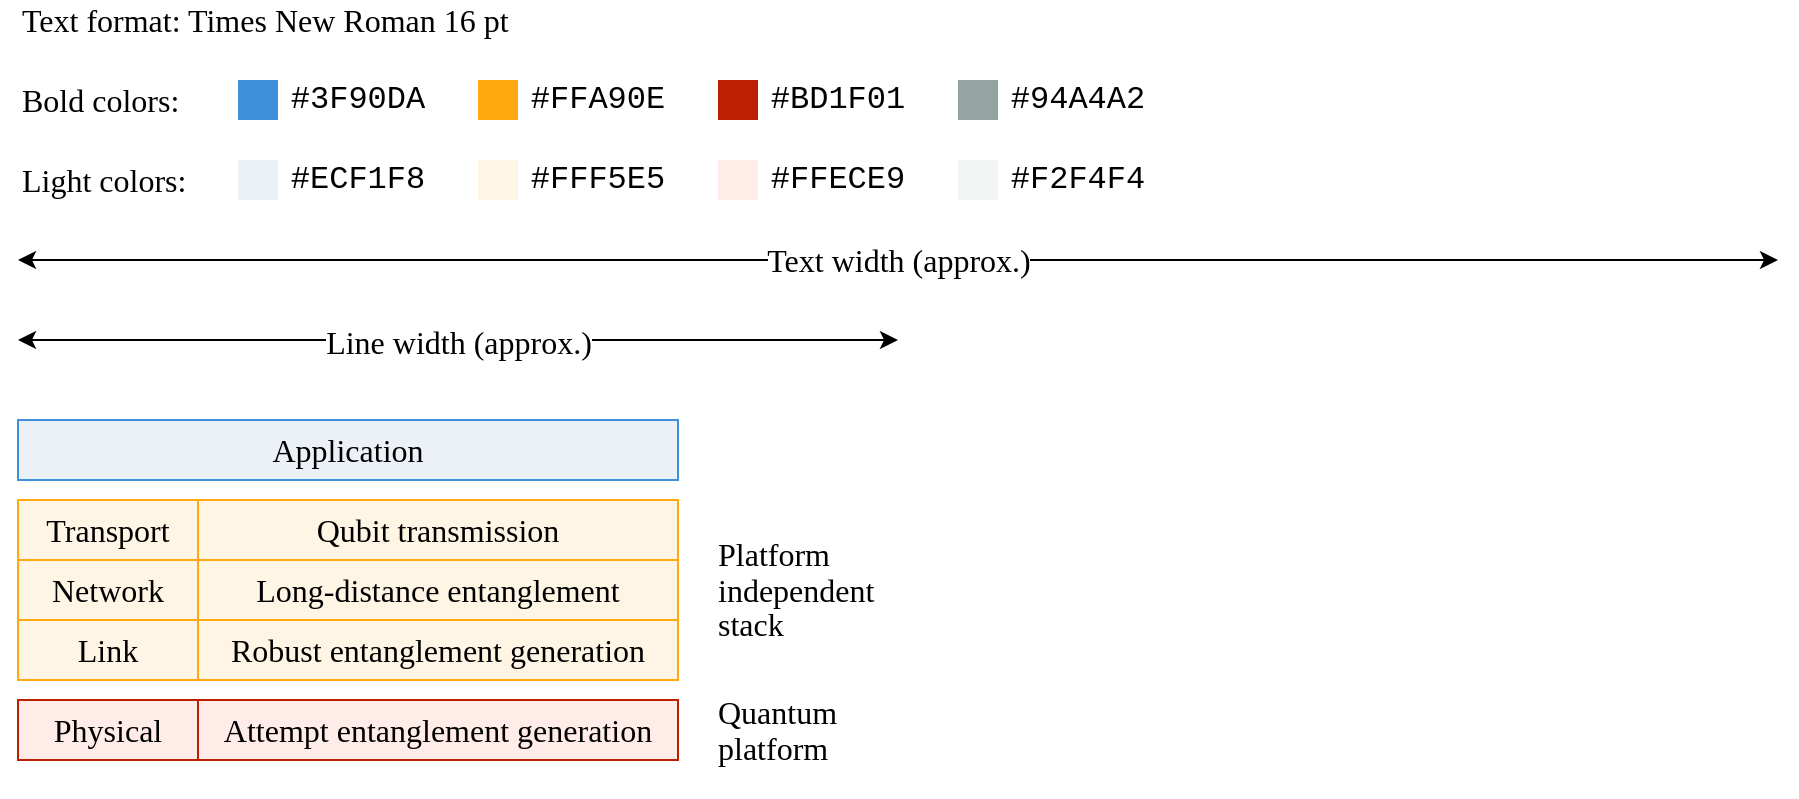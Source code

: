 <mxfile version="20.3.0" type="device"><diagram id="D1HtAhjjhCdzmTIrUNiw" name="Page-1"><mxGraphModel dx="1422" dy="873" grid="1" gridSize="10" guides="1" tooltips="1" connect="1" arrows="1" fold="1" page="1" pageScale="1" pageWidth="1100" pageHeight="850" math="0" shadow="0"><root><mxCell id="0"/><mxCell id="1" parent="0"/><mxCell id="HOQ9eJgj0v2eyHVtLmr2-1" value="" style="endArrow=classic;startArrow=classic;html=1;" parent="1" edge="1"><mxGeometry width="50" height="50" relative="1" as="geometry"><mxPoint x="120" y="160" as="sourcePoint"/><mxPoint x="1000" y="160" as="targetPoint"/></mxGeometry></mxCell><mxCell id="HOQ9eJgj0v2eyHVtLmr2-7" value="Text width (approx.)" style="edgeLabel;html=1;align=center;verticalAlign=middle;resizable=0;points=[];fontSize=16;fontFamily=Times New Roman;" parent="HOQ9eJgj0v2eyHVtLmr2-1" vertex="1" connectable="0"><mxGeometry x="0.509" relative="1" as="geometry"><mxPoint x="-224.17" as="offset"/></mxGeometry></mxCell><mxCell id="HOQ9eJgj0v2eyHVtLmr2-2" value="" style="endArrow=classic;startArrow=classic;html=1;" parent="1" edge="1"><mxGeometry width="50" height="50" relative="1" as="geometry"><mxPoint x="120" y="200" as="sourcePoint"/><mxPoint x="560" y="200.0" as="targetPoint"/></mxGeometry></mxCell><mxCell id="HOQ9eJgj0v2eyHVtLmr2-6" value="Line width (approx.)" style="edgeLabel;html=1;align=center;verticalAlign=middle;resizable=0;points=[];fontSize=16;fontFamily=Times New Roman;spacingLeft=0;" parent="HOQ9eJgj0v2eyHVtLmr2-2" vertex="1" connectable="0"><mxGeometry x="0.038" y="-1" relative="1" as="geometry"><mxPoint x="-8.33" as="offset"/></mxGeometry></mxCell><mxCell id="HOQ9eJgj0v2eyHVtLmr2-10" value="Text format: Times New Roman 16 pt" style="text;html=1;strokeColor=none;fillColor=none;align=left;verticalAlign=middle;whiteSpace=wrap;rounded=0;fontFamily=Times New Roman;fontSize=16;" parent="1" vertex="1"><mxGeometry x="120" y="30" width="280" height="20" as="geometry"/></mxCell><mxCell id="HOQ9eJgj0v2eyHVtLmr2-24" value="Bold colors:" style="text;html=1;strokeColor=none;fillColor=none;align=left;verticalAlign=middle;whiteSpace=wrap;rounded=0;fontFamily=Times New Roman;fontSize=16;" parent="1" vertex="1"><mxGeometry x="120" y="70" width="100" height="20" as="geometry"/></mxCell><mxCell id="HOQ9eJgj0v2eyHVtLmr2-25" value="" style="rounded=0;whiteSpace=wrap;html=1;fontFamily=Times New Roman;fontSize=16;align=center;strokeColor=none;fillColor=#3f90da;" parent="1" vertex="1"><mxGeometry x="230" y="70" width="20" height="20" as="geometry"/></mxCell><mxCell id="HOQ9eJgj0v2eyHVtLmr2-26" value="" style="rounded=0;whiteSpace=wrap;html=1;fontFamily=Times New Roman;fontSize=16;align=center;strokeColor=none;fillColor=#ffa90e;gradientColor=none;" parent="1" vertex="1"><mxGeometry x="350" y="70" width="20" height="20" as="geometry"/></mxCell><mxCell id="HOQ9eJgj0v2eyHVtLmr2-27" value="" style="rounded=0;whiteSpace=wrap;html=1;fontFamily=Times New Roman;fontSize=16;align=center;strokeColor=none;fillColor=#bd1f01;" parent="1" vertex="1"><mxGeometry x="470" y="70" width="20" height="20" as="geometry"/></mxCell><mxCell id="HOQ9eJgj0v2eyHVtLmr2-28" value="" style="rounded=0;whiteSpace=wrap;html=1;fontFamily=Times New Roman;fontSize=16;align=center;strokeColor=none;fillColor=#94a4a2;" parent="1" vertex="1"><mxGeometry x="590" y="70" width="20" height="20" as="geometry"/></mxCell><mxCell id="HOQ9eJgj0v2eyHVtLmr2-29" value="&lt;span style=&quot;text-align: left; font-size: 16px;&quot;&gt;#94A4A2&lt;/span&gt;" style="text;html=1;strokeColor=none;fillColor=none;align=center;verticalAlign=middle;whiteSpace=wrap;rounded=0;fontFamily=Courier New;fontSize=16;" parent="1" vertex="1"><mxGeometry x="610" y="70" width="80" height="20" as="geometry"/></mxCell><mxCell id="HOQ9eJgj0v2eyHVtLmr2-30" value="&lt;span style=&quot;text-align: left; font-size: 16px;&quot;&gt;#BD1F01&lt;/span&gt;" style="text;html=1;strokeColor=none;fillColor=none;align=center;verticalAlign=middle;whiteSpace=wrap;rounded=0;fontFamily=Courier New;fontSize=16;" parent="1" vertex="1"><mxGeometry x="490" y="70" width="80" height="20" as="geometry"/></mxCell><mxCell id="HOQ9eJgj0v2eyHVtLmr2-31" value="&lt;span style=&quot;text-align: left; font-size: 16px;&quot;&gt;#FFA90E&lt;/span&gt;" style="text;html=1;strokeColor=none;fillColor=none;align=center;verticalAlign=middle;whiteSpace=wrap;rounded=0;fontFamily=Courier New;fontSize=16;" parent="1" vertex="1"><mxGeometry x="370" y="70" width="80" height="20" as="geometry"/></mxCell><mxCell id="HOQ9eJgj0v2eyHVtLmr2-32" value="&lt;span style=&quot;text-align: left; font-size: 16px;&quot;&gt;#3F90DA&lt;/span&gt;" style="text;html=1;strokeColor=none;fillColor=none;align=center;verticalAlign=middle;whiteSpace=wrap;rounded=0;fontFamily=Courier New;fontSize=16;" parent="1" vertex="1"><mxGeometry x="250" y="70" width="80" height="20" as="geometry"/></mxCell><mxCell id="HOQ9eJgj0v2eyHVtLmr2-33" value="Light colors:" style="text;html=1;strokeColor=none;fillColor=none;align=left;verticalAlign=middle;whiteSpace=wrap;rounded=0;fontFamily=Times New Roman;fontSize=16;" parent="1" vertex="1"><mxGeometry x="120" y="110" width="100" height="20" as="geometry"/></mxCell><mxCell id="HOQ9eJgj0v2eyHVtLmr2-34" value="" style="rounded=0;whiteSpace=wrap;html=1;fontFamily=Times New Roman;fontSize=16;align=center;strokeColor=none;fillColor=#ecf1f8;" parent="1" vertex="1"><mxGeometry x="230" y="110" width="20" height="20" as="geometry"/></mxCell><mxCell id="HOQ9eJgj0v2eyHVtLmr2-35" value="" style="rounded=0;whiteSpace=wrap;html=1;fontFamily=Times New Roman;fontSize=16;align=center;strokeColor=none;fillColor=#fff5e5;" parent="1" vertex="1"><mxGeometry x="350" y="110" width="20" height="20" as="geometry"/></mxCell><mxCell id="HOQ9eJgj0v2eyHVtLmr2-36" value="" style="rounded=0;whiteSpace=wrap;html=1;fontFamily=Times New Roman;fontSize=16;align=center;strokeColor=none;fillColor=#ffece9;" parent="1" vertex="1"><mxGeometry x="470" y="110" width="20" height="20" as="geometry"/></mxCell><mxCell id="HOQ9eJgj0v2eyHVtLmr2-37" value="" style="rounded=0;whiteSpace=wrap;html=1;fontFamily=Times New Roman;fontSize=16;align=center;strokeColor=none;fillColor=#f2f4f4;" parent="1" vertex="1"><mxGeometry x="590" y="110" width="20" height="20" as="geometry"/></mxCell><mxCell id="HOQ9eJgj0v2eyHVtLmr2-38" value="&lt;span style=&quot;text-align: left; font-size: 16px;&quot;&gt;#&lt;/span&gt;F2F4F4" style="text;html=1;strokeColor=none;fillColor=none;align=center;verticalAlign=middle;whiteSpace=wrap;rounded=0;fontFamily=Courier New;fontSize=16;" parent="1" vertex="1"><mxGeometry x="610" y="110" width="80" height="20" as="geometry"/></mxCell><mxCell id="HOQ9eJgj0v2eyHVtLmr2-39" value="&lt;span style=&quot;text-align: left; font-size: 16px;&quot;&gt;#&lt;/span&gt;FFECE9" style="text;html=1;strokeColor=none;fillColor=none;align=center;verticalAlign=middle;whiteSpace=wrap;rounded=0;fontFamily=Courier New;fontSize=16;" parent="1" vertex="1"><mxGeometry x="490" y="110" width="80" height="20" as="geometry"/></mxCell><mxCell id="HOQ9eJgj0v2eyHVtLmr2-40" value="&lt;span style=&quot;text-align: left; font-size: 16px;&quot;&gt;#&lt;/span&gt;FFF5E5" style="text;html=1;strokeColor=none;fillColor=none;align=center;verticalAlign=middle;whiteSpace=wrap;rounded=0;fontFamily=Courier New;fontSize=16;" parent="1" vertex="1"><mxGeometry x="370" y="110" width="80" height="20" as="geometry"/></mxCell><mxCell id="HOQ9eJgj0v2eyHVtLmr2-41" value="&lt;span style=&quot;text-align: left; font-size: 16px;&quot;&gt;#&lt;/span&gt;ECF1F8" style="text;html=1;strokeColor=none;fillColor=none;align=center;verticalAlign=middle;whiteSpace=wrap;rounded=0;fontFamily=Courier New;fontSize=16;" parent="1" vertex="1"><mxGeometry x="250" y="110" width="80" height="20" as="geometry"/></mxCell><mxCell id="n0w70IWuDG2wWnpJhkoU-8" value="Application" style="rounded=0;whiteSpace=wrap;html=1;fontFamily=Times New Roman;fontSize=16;align=center;strokeColor=#3F90DA;fillColor=#ECF1F8;" parent="1" vertex="1"><mxGeometry x="120" y="240" width="330" height="30" as="geometry"/></mxCell><mxCell id="OJWzrXzGDXxIvg_n710r-2" value="Qubit transmission" style="rounded=0;whiteSpace=wrap;html=1;fontFamily=Times New Roman;fontSize=16;align=center;strokeColor=#FFA90E;fillColor=#FFF5E5;" parent="1" vertex="1"><mxGeometry x="210" y="280" width="240" height="30" as="geometry"/></mxCell><mxCell id="OJWzrXzGDXxIvg_n710r-5" value="Physical" style="rounded=0;whiteSpace=wrap;html=1;fontFamily=Times New Roman;fontSize=16;align=center;strokeColor=#BD1F01;fillColor=#FFECE9;" parent="1" vertex="1"><mxGeometry x="120" y="380" width="90" height="30" as="geometry"/></mxCell><mxCell id="OJWzrXzGDXxIvg_n710r-6" value="Transport" style="rounded=0;whiteSpace=wrap;html=1;fontFamily=Times New Roman;fontSize=16;align=center;strokeColor=#FFA90E;fillColor=#FFF5E5;" parent="1" vertex="1"><mxGeometry x="120" y="280" width="90" height="30" as="geometry"/></mxCell><mxCell id="OJWzrXzGDXxIvg_n710r-7" value="Attempt entanglement generation" style="rounded=0;whiteSpace=wrap;html=1;fontFamily=Times New Roman;fontSize=16;align=center;strokeColor=#BD1F01;fillColor=#FFECE9;" parent="1" vertex="1"><mxGeometry x="210" y="380" width="240" height="30" as="geometry"/></mxCell><mxCell id="OJWzrXzGDXxIvg_n710r-8" value="Network" style="rounded=0;whiteSpace=wrap;html=1;fontFamily=Times New Roman;fontSize=16;align=center;strokeColor=#FFA90E;fillColor=#FFF5E5;" parent="1" vertex="1"><mxGeometry x="120" y="310" width="90" height="30" as="geometry"/></mxCell><mxCell id="OJWzrXzGDXxIvg_n710r-9" value="Long-distance entanglement" style="rounded=0;whiteSpace=wrap;html=1;fontFamily=Times New Roman;fontSize=16;align=center;strokeColor=#FFA90E;fillColor=#FFF5E5;" parent="1" vertex="1"><mxGeometry x="210" y="310" width="240" height="30" as="geometry"/></mxCell><mxCell id="OJWzrXzGDXxIvg_n710r-10" value="Link" style="rounded=0;whiteSpace=wrap;html=1;fontFamily=Times New Roman;fontSize=16;align=center;strokeColor=#FFA90E;fillColor=#FFF5E5;" parent="1" vertex="1"><mxGeometry x="120" y="340" width="90" height="30" as="geometry"/></mxCell><mxCell id="OJWzrXzGDXxIvg_n710r-11" value="Robust entanglement generation" style="rounded=0;whiteSpace=wrap;html=1;fontFamily=Times New Roman;fontSize=16;align=center;strokeColor=#FFA90E;fillColor=#FFF5E5;" parent="1" vertex="1"><mxGeometry x="210" y="340" width="240" height="30" as="geometry"/></mxCell><mxCell id="OJWzrXzGDXxIvg_n710r-13" value="&lt;p style=&quot;line-height: 1.1;&quot;&gt;Platform independent stack&lt;/p&gt;" style="text;html=1;strokeColor=none;fillColor=none;align=left;verticalAlign=middle;whiteSpace=wrap;rounded=0;fontFamily=Times New Roman;fontSize=16;spacing=0;autosize=0;" parent="1" vertex="1"><mxGeometry x="470" y="280" width="90" height="90" as="geometry"/></mxCell><mxCell id="OJWzrXzGDXxIvg_n710r-14" value="&lt;p style=&quot;line-height: 1.1;&quot;&gt;Quantum platform&lt;/p&gt;" style="text;html=1;strokeColor=none;fillColor=none;align=left;verticalAlign=middle;whiteSpace=wrap;rounded=0;fontFamily=Times New Roman;fontSize=16;spacing=0;" parent="1" vertex="1"><mxGeometry x="470" y="380" width="90" height="30" as="geometry"/></mxCell></root></mxGraphModel></diagram></mxfile>